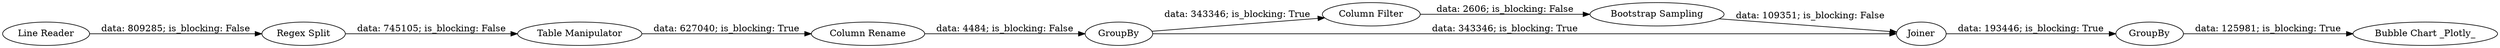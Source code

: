 digraph {
	"8498850356576652713_68" [label="Column Filter"]
	"1549178480016712623_59" [label="Table Manipulator"]
	"1549178480016712623_56" [label="Regex Split"]
	"6820005292378684927_62" [label=Joiner]
	"6820005292378684927_66" [label=GroupBy]
	"6820005292378684927_63" [label=GroupBy]
	"6820005292378684927_70" [label="Bubble Chart _Plotly_"]
	"8498850356576652713_65" [label="Bootstrap Sampling"]
	"1549178480016712623_60" [label="Column Rename"]
	"1549178480016712623_55" [label="Line Reader"]
	"8498850356576652713_68" -> "8498850356576652713_65" [label="data: 2606; is_blocking: False"]
	"6820005292378684927_63" -> "6820005292378684927_62" [label="data: 343346; is_blocking: True"]
	"6820005292378684927_66" -> "6820005292378684927_70" [label="data: 125981; is_blocking: True"]
	"1549178480016712623_55" -> "1549178480016712623_56" [label="data: 809285; is_blocking: False"]
	"1549178480016712623_60" -> "6820005292378684927_63" [label="data: 4484; is_blocking: False"]
	"8498850356576652713_65" -> "6820005292378684927_62" [label="data: 109351; is_blocking: False"]
	"1549178480016712623_56" -> "1549178480016712623_59" [label="data: 745105; is_blocking: False"]
	"6820005292378684927_63" -> "8498850356576652713_68" [label="data: 343346; is_blocking: True"]
	"6820005292378684927_62" -> "6820005292378684927_66" [label="data: 193446; is_blocking: True"]
	"1549178480016712623_59" -> "1549178480016712623_60" [label="data: 627040; is_blocking: True"]
	rankdir=LR
}
